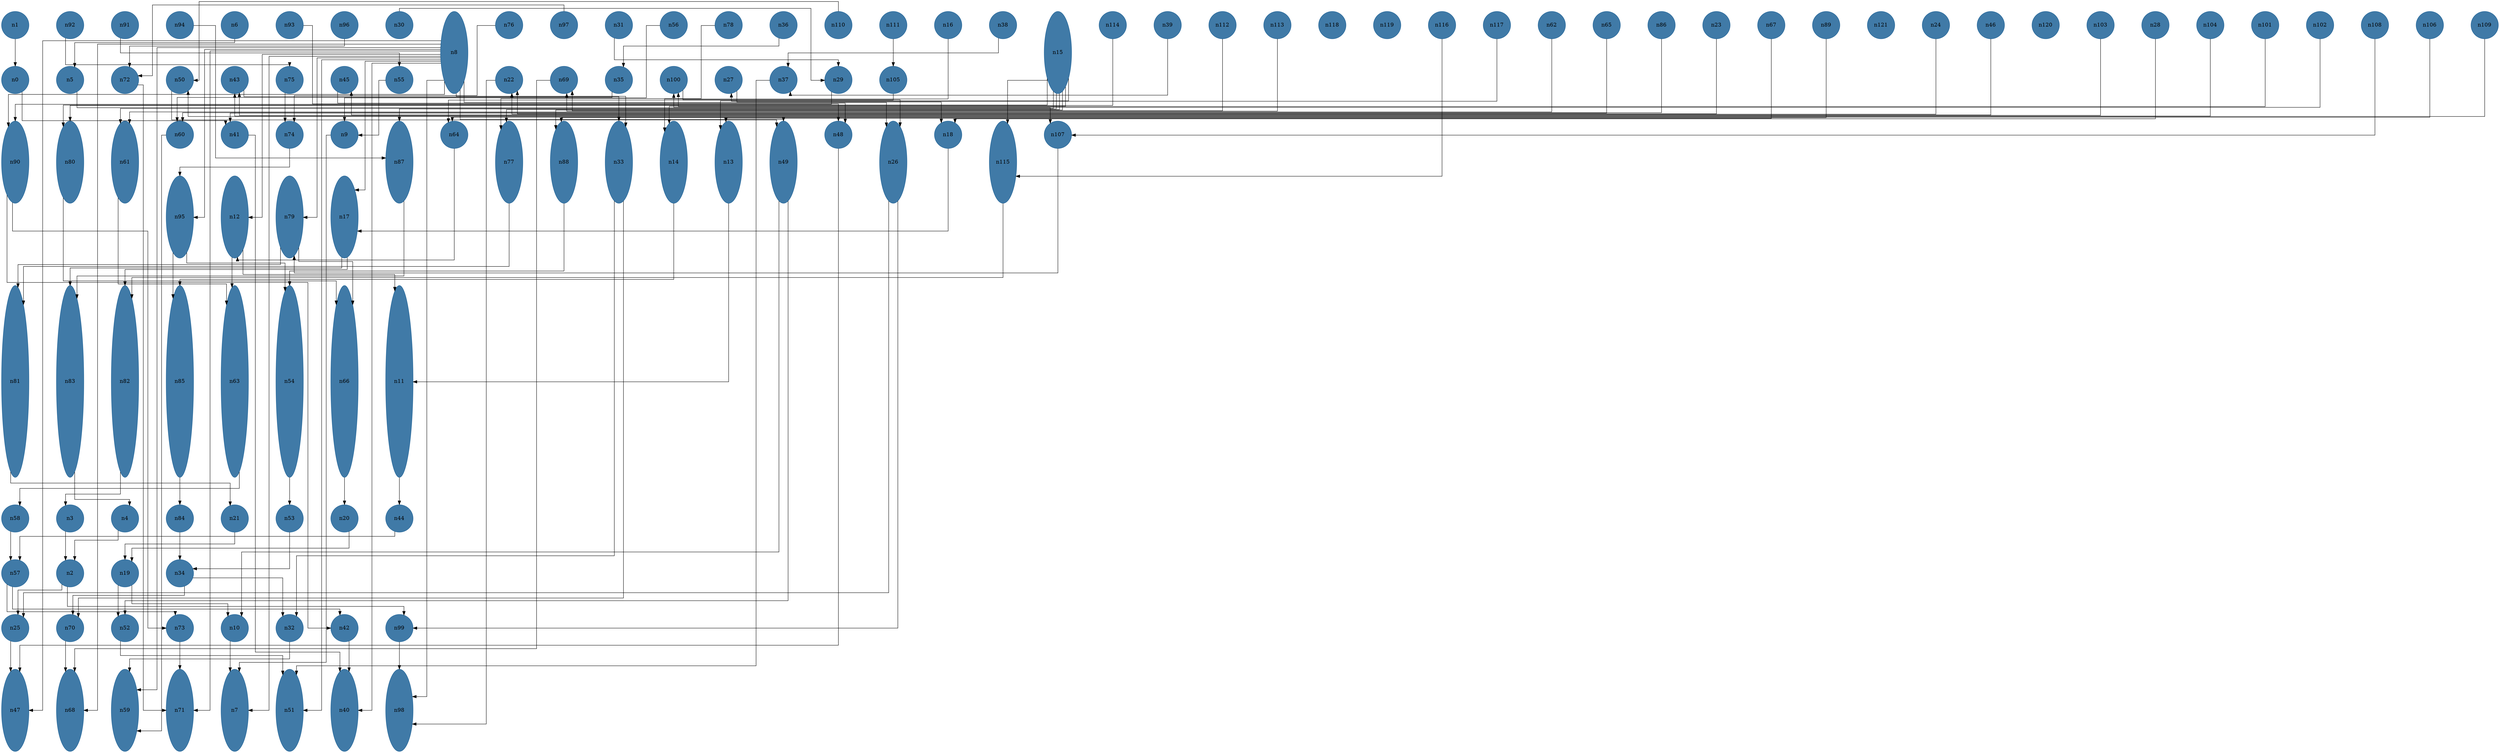 //do not use DOT to generate pdf use NEATO or FDP
digraph{
layout="neato";
splines="ortho";
n1[shape="ellipse", style="filled", color="#004E8ABF", pos="0,28!", height="1", width="1"];
n1 -> n0;
n92[shape="ellipse", style="filled", color="#004E8ABF", pos="2,28!", height="1", width="1"];
n92 -> n75;
n91[shape="ellipse", style="filled", color="#004E8ABF", pos="4,28!", height="1", width="1"];
n91 -> n55;
n94[shape="ellipse", style="filled", color="#004E8ABF", pos="6,28!", height="1", width="1"];
n94 -> n87;
n6[shape="ellipse", style="filled", color="#004E8ABF", pos="8,28!", height="1", width="1"];
n6 -> n5;
n93[shape="ellipse", style="filled", color="#004E8ABF", pos="10,28!", height="1", width="1"];
n93 -> n48;
n96[shape="ellipse", style="filled", color="#004E8ABF", pos="12,28!", height="1", width="1"];
n96 -> n72;
n30[shape="ellipse", style="filled", color="#004E8ABF", pos="14,28!", height="1", width="1"];
n30 -> n29;
n8[shape="ellipse", style="filled", color="#004E8ABF", pos="16,27!", height="3", width="1"];
n8 -> n90;
n8 -> n7;
n8 -> n71;
n8 -> n40;
n8 -> n51;
n8 -> n95;
n8 -> n98;
n8 -> n12;
n8 -> n33;
n8 -> n47;
n8 -> n68;
n8 -> n79;
n8 -> n49;
n8 -> n59;
n8 -> n26;
n8 -> n17;
n76[shape="ellipse", style="filled", color="#004E8ABF", pos="18,28!", height="1", width="1"];
n76 -> n74;
n97[shape="ellipse", style="filled", color="#004E8ABF", pos="20,28!", height="1", width="1"];
n97 -> n72;
n31[shape="ellipse", style="filled", color="#004E8ABF", pos="22,28!", height="1", width="1"];
n31 -> n29;
n56[shape="ellipse", style="filled", color="#004E8ABF", pos="24,28!", height="1", width="1"];
n56 -> n9;
n78[shape="ellipse", style="filled", color="#004E8ABF", pos="26,28!", height="1", width="1"];
n78 -> n77;
n36[shape="ellipse", style="filled", color="#004E8ABF", pos="28,28!", height="1", width="1"];
n36 -> n35;
n110[shape="ellipse", style="filled", color="#004E8ABF", pos="30,28!", height="1", width="1"];
n110 -> n50;
n111[shape="ellipse", style="filled", color="#004E8ABF", pos="32,28!", height="1", width="1"];
n111 -> n105;
n16[shape="ellipse", style="filled", color="#004E8ABF", pos="34,28!", height="1", width="1"];
n16 -> n14;
n38[shape="ellipse", style="filled", color="#004E8ABF", pos="36,28!", height="1", width="1"];
n38 -> n37;
n15[shape="ellipse", style="filled", color="#004E8ABF", pos="38,27!", height="3", width="1"];
n15 -> n14;
n15 -> n13;
n15 -> n115;
n15 -> n80;
n15 -> n61;
n15 -> n87;
n15 -> n77;
n15 -> n88;
n114[shape="ellipse", style="filled", color="#004E8ABF", pos="40,28!", height="1", width="1"];
n114 -> n80;
n39[shape="ellipse", style="filled", color="#004E8ABF", pos="42,28!", height="1", width="1"];
n39 -> n37;
n112[shape="ellipse", style="filled", color="#004E8ABF", pos="44,28!", height="1", width="1"];
n112 -> n69;
n113[shape="ellipse", style="filled", color="#004E8ABF", pos="46,28!", height="1", width="1"];
n113 -> n69;
n118[shape="ellipse", style="filled", color="#004E8ABF", pos="48,28!", height="1", width="1"];
n119[shape="ellipse", style="filled", color="#004E8ABF", pos="50,28!", height="1", width="1"];
n116[shape="ellipse", style="filled", color="#004E8ABF", pos="52,28!", height="1", width="1"];
n116 -> n115;
n117[shape="ellipse", style="filled", color="#004E8ABF", pos="54,28!", height="1", width="1"];
n117 -> n27;
n62[shape="ellipse", style="filled", color="#004E8ABF", pos="56,28!", height="1", width="1"];
n62 -> n61;
n65[shape="ellipse", style="filled", color="#004E8ABF", pos="58,28!", height="1", width="1"];
n65 -> n41;
n86[shape="ellipse", style="filled", color="#004E8ABF", pos="60,28!", height="1", width="1"];
n86 -> n60;
n23[shape="ellipse", style="filled", color="#004E8ABF", pos="62,28!", height="1", width="1"];
n23 -> n22;
n67[shape="ellipse", style="filled", color="#004E8ABF", pos="64,28!", height="1", width="1"];
n67 -> n13;
n89[shape="ellipse", style="filled", color="#004E8ABF", pos="66,28!", height="1", width="1"];
n89 -> n88;
n121[shape="ellipse", style="filled", color="#004E8ABF", pos="68,28!", height="1", width="1"];
n24[shape="ellipse", style="filled", color="#004E8ABF", pos="70,28!", height="1", width="1"];
n24 -> n22;
n46[shape="ellipse", style="filled", color="#004E8ABF", pos="72,28!", height="1", width="1"];
n46 -> n45;
n120[shape="ellipse", style="filled", color="#004E8ABF", pos="74,28!", height="1", width="1"];
n103[shape="ellipse", style="filled", color="#004E8ABF", pos="76,28!", height="1", width="1"];
n103 -> n43;
n28[shape="ellipse", style="filled", color="#004E8ABF", pos="78,28!", height="1", width="1"];
n28 -> n18;
n104[shape="ellipse", style="filled", color="#004E8ABF", pos="80,28!", height="1", width="1"];
n104 -> n43;
n101[shape="ellipse", style="filled", color="#004E8ABF", pos="82,28!", height="1", width="1"];
n101 -> n100;
n102[shape="ellipse", style="filled", color="#004E8ABF", pos="84,28!", height="1", width="1"];
n102 -> n100;
n108[shape="ellipse", style="filled", color="#004E8ABF", pos="86,28!", height="1", width="1"];
n108 -> n107;
n106[shape="ellipse", style="filled", color="#004E8ABF", pos="88,28!", height="1", width="1"];
n106 -> n64;
n109[shape="ellipse", style="filled", color="#004E8ABF", pos="90,28!", height="1", width="1"];
n109 -> n50;
n0[shape="ellipse", style="filled", color="#004E8ABF", pos="0,26!", height="1", width="1"];
n0 -> n41;
n5[shape="ellipse", style="filled", color="#004E8ABF", pos="2,26!", height="1", width="1"];
n5 -> n107;
n72[shape="ellipse", style="filled", color="#004E8ABF", pos="4,26!", height="1", width="1"];
n72 -> n71;
n50[shape="ellipse", style="filled", color="#004E8ABF", pos="6,26!", height="1", width="1"];
n50 -> n49;
n43[shape="ellipse", style="filled", color="#004E8ABF", pos="8,26!", height="1", width="1"];
n43 -> n33;
n75[shape="ellipse", style="filled", color="#004E8ABF", pos="10,26!", height="1", width="1"];
n75 -> n74;
n45[shape="ellipse", style="filled", color="#004E8ABF", pos="12,26!", height="1", width="1"];
n45 -> n48;
n55[shape="ellipse", style="filled", color="#004E8ABF", pos="14,26!", height="1", width="1"];
n55 -> n9;
n22[shape="ellipse", style="filled", color="#004E8ABF", pos="18,26!", height="1", width="1"];
n22 -> n98;
n69[shape="ellipse", style="filled", color="#004E8ABF", pos="20,26!", height="1", width="1"];
n69 -> n68;
n35[shape="ellipse", style="filled", color="#004E8ABF", pos="22,26!", height="1", width="1"];
n35 -> n60;
n100[shape="ellipse", style="filled", color="#004E8ABF", pos="24,26!", height="1", width="1"];
n100 -> n26;
n27[shape="ellipse", style="filled", color="#004E8ABF", pos="26,26!", height="1", width="1"];
n27 -> n18;
n37[shape="ellipse", style="filled", color="#004E8ABF", pos="28,26!", height="1", width="1"];
n37 -> n51;
n29[shape="ellipse", style="filled", color="#004E8ABF", pos="30,26!", height="1", width="1"];
n29 -> n90;
n105[shape="ellipse", style="filled", color="#004E8ABF", pos="32,26!", height="1", width="1"];
n105 -> n64;
n90[shape="ellipse", style="filled", color="#004E8ABF", pos="0,23!", height="3", width="1"];
n90 -> n73;
n90 -> n42;
n80[shape="ellipse", style="filled", color="#004E8ABF", pos="2,23!", height="3", width="1"];
n80 -> n66;
n61[shape="ellipse", style="filled", color="#004E8ABF", pos="4,23!", height="3", width="1"];
n61 -> n63;
n60[shape="ellipse", style="filled", color="#004E8ABF", pos="6,24!", height="1", width="1"];
n60 -> n59;
n41[shape="ellipse", style="filled", color="#004E8ABF", pos="8,24!", height="1", width="1"];
n41 -> n40;
n74[shape="ellipse", style="filled", color="#004E8ABF", pos="10,24!", height="1", width="1"];
n74 -> n95;
n9[shape="ellipse", style="filled", color="#004E8ABF", pos="12,24!", height="1", width="1"];
n9 -> n7;
n87[shape="ellipse", style="filled", color="#004E8ABF", pos="14,23!", height="3", width="1"];
n87 -> n83;
n64[shape="ellipse", style="filled", color="#004E8ABF", pos="16,24!", height="1", width="1"];
n64 -> n12;
n77[shape="ellipse", style="filled", color="#004E8ABF", pos="18,23!", height="3", width="1"];
n77 -> n81;
n88[shape="ellipse", style="filled", color="#004E8ABF", pos="20,23!", height="3", width="1"];
n88 -> n54;
n33[shape="ellipse", style="filled", color="#004E8ABF", pos="22,23!", height="3", width="1"];
n33 -> n70;
n33 -> n32;
n14[shape="ellipse", style="filled", color="#004E8ABF", pos="24,23!", height="3", width="1"];
n14 -> n85;
n13[shape="ellipse", style="filled", color="#004E8ABF", pos="26,23!", height="3", width="1"];
n13 -> n11;
n49[shape="ellipse", style="filled", color="#004E8ABF", pos="28,23!", height="3", width="1"];
n49 -> n52;
n49 -> n10;
n48[shape="ellipse", style="filled", color="#004E8ABF", pos="30,24!", height="1", width="1"];
n48 -> n47;
n26[shape="ellipse", style="filled", color="#004E8ABF", pos="32,23!", height="3", width="1"];
n26 -> n25;
n26 -> n99;
n18[shape="ellipse", style="filled", color="#004E8ABF", pos="34,24!", height="1", width="1"];
n18 -> n17;
n115[shape="ellipse", style="filled", color="#004E8ABF", pos="36,23!", height="3", width="1"];
n115 -> n82;
n107[shape="ellipse", style="filled", color="#004E8ABF", pos="38,24!", height="1", width="1"];
n107 -> n79;
n95[shape="ellipse", style="filled", color="#004E8ABF", pos="6,21!", height="3", width="1"];
n95 -> n85;
n95 -> n54;
n12[shape="ellipse", style="filled", color="#004E8ABF", pos="8,21!", height="3", width="1"];
n12 -> n63;
n12 -> n11;
n79[shape="ellipse", style="filled", color="#004E8ABF", pos="10,21!", height="3", width="1"];
n79 -> n81;
n79 -> n66;
n17[shape="ellipse", style="filled", color="#004E8ABF", pos="12,21!", height="3", width="1"];
n17 -> n83;
n17 -> n82;
n81[shape="ellipse", style="filled", color="#004E8ABF", pos="0,15!", height="7", width="1"];
n81 -> n21;
n83[shape="ellipse", style="filled", color="#004E8ABF", pos="2,15!", height="7", width="1"];
n83 -> n4;
n82[shape="ellipse", style="filled", color="#004E8ABF", pos="4,15!", height="7", width="1"];
n82 -> n3;
n85[shape="ellipse", style="filled", color="#004E8ABF", pos="6,15!", height="7", width="1"];
n85 -> n84;
n63[shape="ellipse", style="filled", color="#004E8ABF", pos="8,15!", height="7", width="1"];
n63 -> n58;
n54[shape="ellipse", style="filled", color="#004E8ABF", pos="10,15!", height="7", width="1"];
n54 -> n53;
n66[shape="ellipse", style="filled", color="#004E8ABF", pos="12,15!", height="7", width="1"];
n66 -> n20;
n11[shape="ellipse", style="filled", color="#004E8ABF", pos="14,15!", height="7", width="1"];
n11 -> n44;
n58[shape="ellipse", style="filled", color="#004E8ABF", pos="0,10!", height="1", width="1"];
n58 -> n57;
n3[shape="ellipse", style="filled", color="#004E8ABF", pos="2,10!", height="1", width="1"];
n3 -> n2;
n4[shape="ellipse", style="filled", color="#004E8ABF", pos="4,10!", height="1", width="1"];
n4 -> n2;
n84[shape="ellipse", style="filled", color="#004E8ABF", pos="6,10!", height="1", width="1"];
n84 -> n34;
n21[shape="ellipse", style="filled", color="#004E8ABF", pos="8,10!", height="1", width="1"];
n21 -> n19;
n53[shape="ellipse", style="filled", color="#004E8ABF", pos="10,10!", height="1", width="1"];
n53 -> n34;
n20[shape="ellipse", style="filled", color="#004E8ABF", pos="12,10!", height="1", width="1"];
n20 -> n19;
n44[shape="ellipse", style="filled", color="#004E8ABF", pos="14,10!", height="1", width="1"];
n44 -> n57;
n57[shape="ellipse", style="filled", color="#004E8ABF", pos="0,8!", height="1", width="1"];
n57 -> n73;
n57 -> n42;
n2[shape="ellipse", style="filled", color="#004E8ABF", pos="2,8!", height="1", width="1"];
n2 -> n25;
n2 -> n99;
n19[shape="ellipse", style="filled", color="#004E8ABF", pos="4,8!", height="1", width="1"];
n19 -> n52;
n19 -> n10;
n34[shape="ellipse", style="filled", color="#004E8ABF", pos="6,8!", height="1", width="1"];
n34 -> n70;
n34 -> n32;
n25[shape="ellipse", style="filled", color="#004E8ABF", pos="0,6!", height="1", width="1"];
n25 -> n47;
n70[shape="ellipse", style="filled", color="#004E8ABF", pos="2,6!", height="1", width="1"];
n70 -> n68;
n52[shape="ellipse", style="filled", color="#004E8ABF", pos="4,6!", height="1", width="1"];
n52 -> n51;
n73[shape="ellipse", style="filled", color="#004E8ABF", pos="6,6!", height="1", width="1"];
n73 -> n71;
n10[shape="ellipse", style="filled", color="#004E8ABF", pos="8,6!", height="1", width="1"];
n10 -> n7;
n32[shape="ellipse", style="filled", color="#004E8ABF", pos="10,6!", height="1", width="1"];
n32 -> n59;
n42[shape="ellipse", style="filled", color="#004E8ABF", pos="12,6!", height="1", width="1"];
n42 -> n40;
n99[shape="ellipse", style="filled", color="#004E8ABF", pos="14,6!", height="1", width="1"];
n99 -> n98;
n47[shape="ellipse", style="filled", color="#004E8ABF", pos="0,3!", height="3", width="1"];
n68[shape="ellipse", style="filled", color="#004E8ABF", pos="2,3!", height="3", width="1"];
n59[shape="ellipse", style="filled", color="#004E8ABF", pos="4,3!", height="3", width="1"];
n71[shape="ellipse", style="filled", color="#004E8ABF", pos="6,3!", height="3", width="1"];
n7[shape="ellipse", style="filled", color="#004E8ABF", pos="8,3!", height="3", width="1"];
n51[shape="ellipse", style="filled", color="#004E8ABF", pos="10,3!", height="3", width="1"];
n40[shape="ellipse", style="filled", color="#004E8ABF", pos="12,3!", height="3", width="1"];
n98[shape="ellipse", style="filled", color="#004E8ABF", pos="14,3!", height="3", width="1"];
}